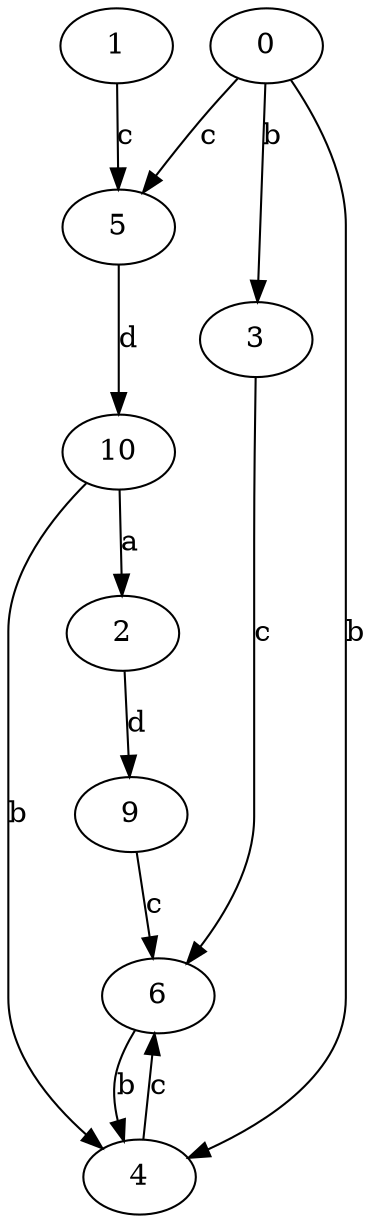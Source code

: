 strict digraph  {
1;
2;
3;
4;
5;
0;
6;
9;
10;
1 -> 5  [label=c];
2 -> 9  [label=d];
3 -> 6  [label=c];
4 -> 6  [label=c];
5 -> 10  [label=d];
0 -> 3  [label=b];
0 -> 4  [label=b];
0 -> 5  [label=c];
6 -> 4  [label=b];
9 -> 6  [label=c];
10 -> 2  [label=a];
10 -> 4  [label=b];
}
